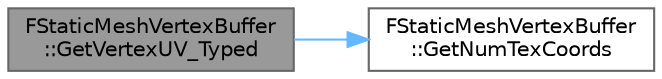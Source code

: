 digraph "FStaticMeshVertexBuffer::GetVertexUV_Typed"
{
 // INTERACTIVE_SVG=YES
 // LATEX_PDF_SIZE
  bgcolor="transparent";
  edge [fontname=Helvetica,fontsize=10,labelfontname=Helvetica,labelfontsize=10];
  node [fontname=Helvetica,fontsize=10,shape=box,height=0.2,width=0.4];
  rankdir="LR";
  Node1 [id="Node000001",label="FStaticMeshVertexBuffer\l::GetVertexUV_Typed",height=0.2,width=0.4,color="gray40", fillcolor="grey60", style="filled", fontcolor="black",tooltip=" "];
  Node1 -> Node2 [id="edge1_Node000001_Node000002",color="steelblue1",style="solid",tooltip=" "];
  Node2 [id="Node000002",label="FStaticMeshVertexBuffer\l::GetNumTexCoords",height=0.2,width=0.4,color="grey40", fillcolor="white", style="filled",URL="$d7/d68/classFStaticMeshVertexBuffer.html#a48a471cfca4843bdec1efa8070f464af",tooltip=" "];
}
